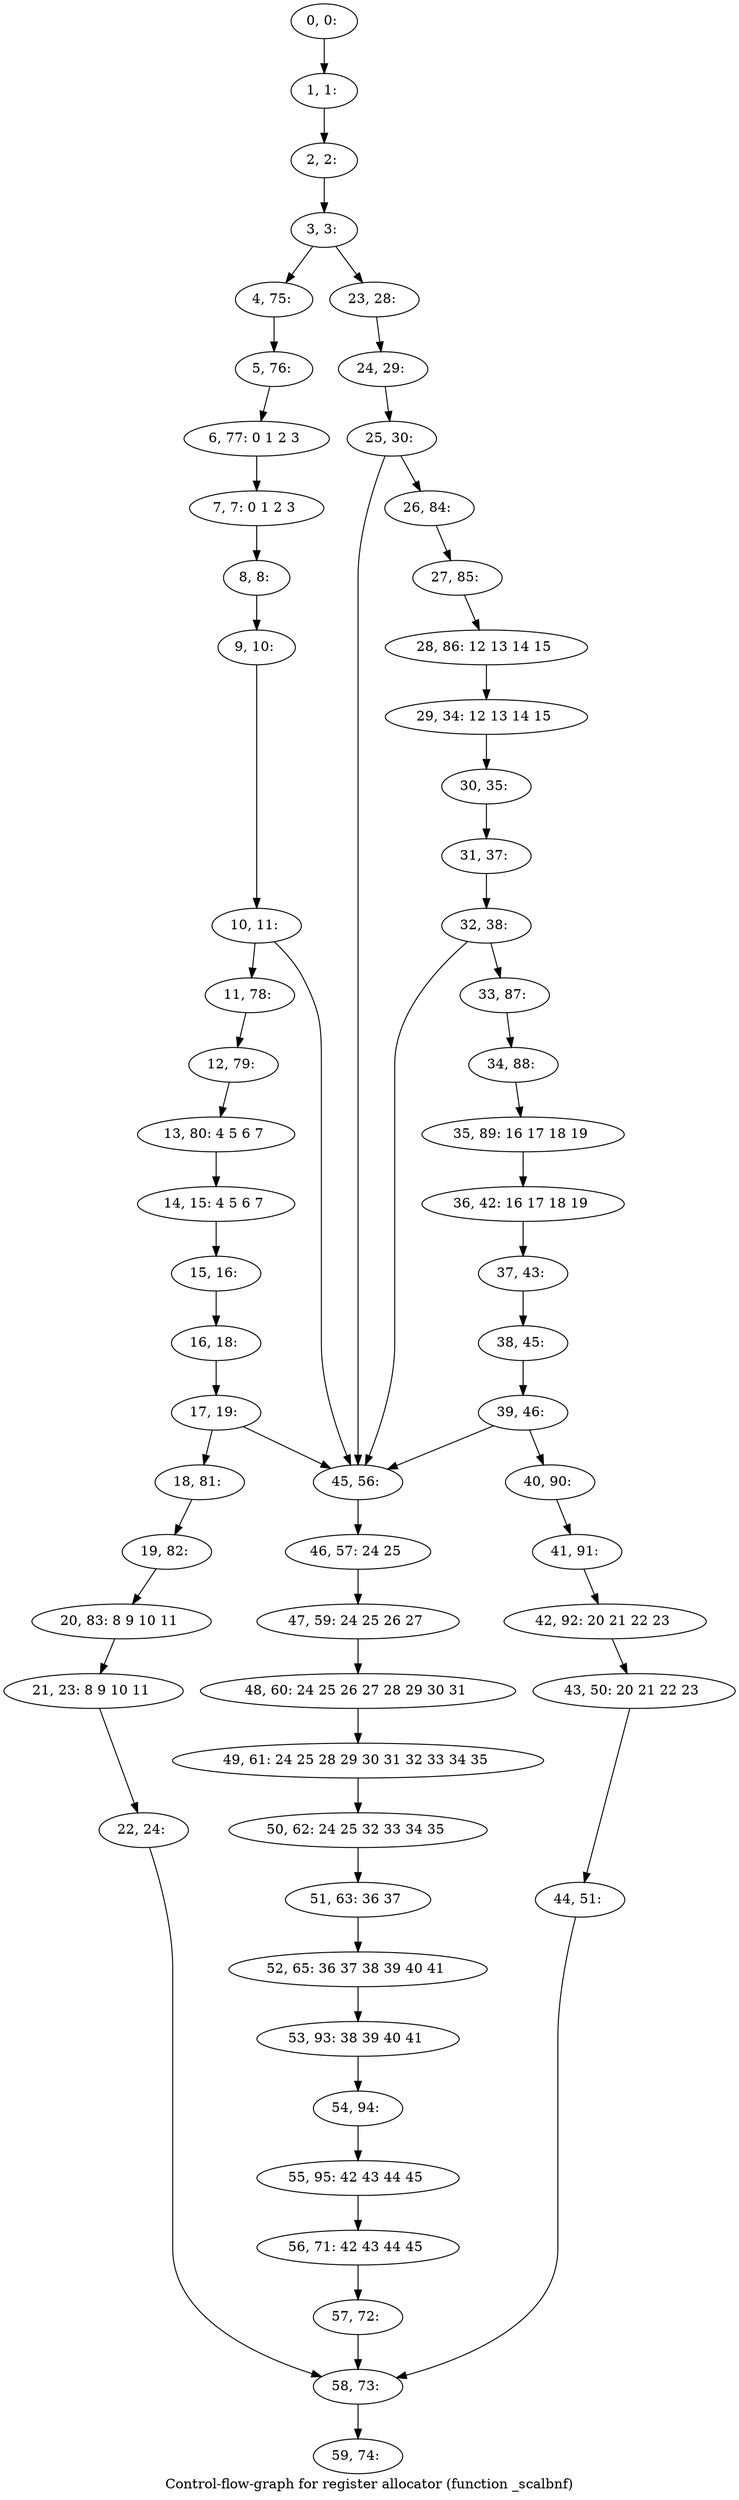digraph G {
graph [label="Control-flow-graph for register allocator (function _scalbnf)"]
0[label="0, 0: "];
1[label="1, 1: "];
2[label="2, 2: "];
3[label="3, 3: "];
4[label="4, 75: "];
5[label="5, 76: "];
6[label="6, 77: 0 1 2 3 "];
7[label="7, 7: 0 1 2 3 "];
8[label="8, 8: "];
9[label="9, 10: "];
10[label="10, 11: "];
11[label="11, 78: "];
12[label="12, 79: "];
13[label="13, 80: 4 5 6 7 "];
14[label="14, 15: 4 5 6 7 "];
15[label="15, 16: "];
16[label="16, 18: "];
17[label="17, 19: "];
18[label="18, 81: "];
19[label="19, 82: "];
20[label="20, 83: 8 9 10 11 "];
21[label="21, 23: 8 9 10 11 "];
22[label="22, 24: "];
23[label="23, 28: "];
24[label="24, 29: "];
25[label="25, 30: "];
26[label="26, 84: "];
27[label="27, 85: "];
28[label="28, 86: 12 13 14 15 "];
29[label="29, 34: 12 13 14 15 "];
30[label="30, 35: "];
31[label="31, 37: "];
32[label="32, 38: "];
33[label="33, 87: "];
34[label="34, 88: "];
35[label="35, 89: 16 17 18 19 "];
36[label="36, 42: 16 17 18 19 "];
37[label="37, 43: "];
38[label="38, 45: "];
39[label="39, 46: "];
40[label="40, 90: "];
41[label="41, 91: "];
42[label="42, 92: 20 21 22 23 "];
43[label="43, 50: 20 21 22 23 "];
44[label="44, 51: "];
45[label="45, 56: "];
46[label="46, 57: 24 25 "];
47[label="47, 59: 24 25 26 27 "];
48[label="48, 60: 24 25 26 27 28 29 30 31 "];
49[label="49, 61: 24 25 28 29 30 31 32 33 34 35 "];
50[label="50, 62: 24 25 32 33 34 35 "];
51[label="51, 63: 36 37 "];
52[label="52, 65: 36 37 38 39 40 41 "];
53[label="53, 93: 38 39 40 41 "];
54[label="54, 94: "];
55[label="55, 95: 42 43 44 45 "];
56[label="56, 71: 42 43 44 45 "];
57[label="57, 72: "];
58[label="58, 73: "];
59[label="59, 74: "];
0->1 ;
1->2 ;
2->3 ;
3->4 ;
3->23 ;
4->5 ;
5->6 ;
6->7 ;
7->8 ;
8->9 ;
9->10 ;
10->11 ;
10->45 ;
11->12 ;
12->13 ;
13->14 ;
14->15 ;
15->16 ;
16->17 ;
17->18 ;
17->45 ;
18->19 ;
19->20 ;
20->21 ;
21->22 ;
22->58 ;
23->24 ;
24->25 ;
25->26 ;
25->45 ;
26->27 ;
27->28 ;
28->29 ;
29->30 ;
30->31 ;
31->32 ;
32->33 ;
32->45 ;
33->34 ;
34->35 ;
35->36 ;
36->37 ;
37->38 ;
38->39 ;
39->40 ;
39->45 ;
40->41 ;
41->42 ;
42->43 ;
43->44 ;
44->58 ;
45->46 ;
46->47 ;
47->48 ;
48->49 ;
49->50 ;
50->51 ;
51->52 ;
52->53 ;
53->54 ;
54->55 ;
55->56 ;
56->57 ;
57->58 ;
58->59 ;
}
